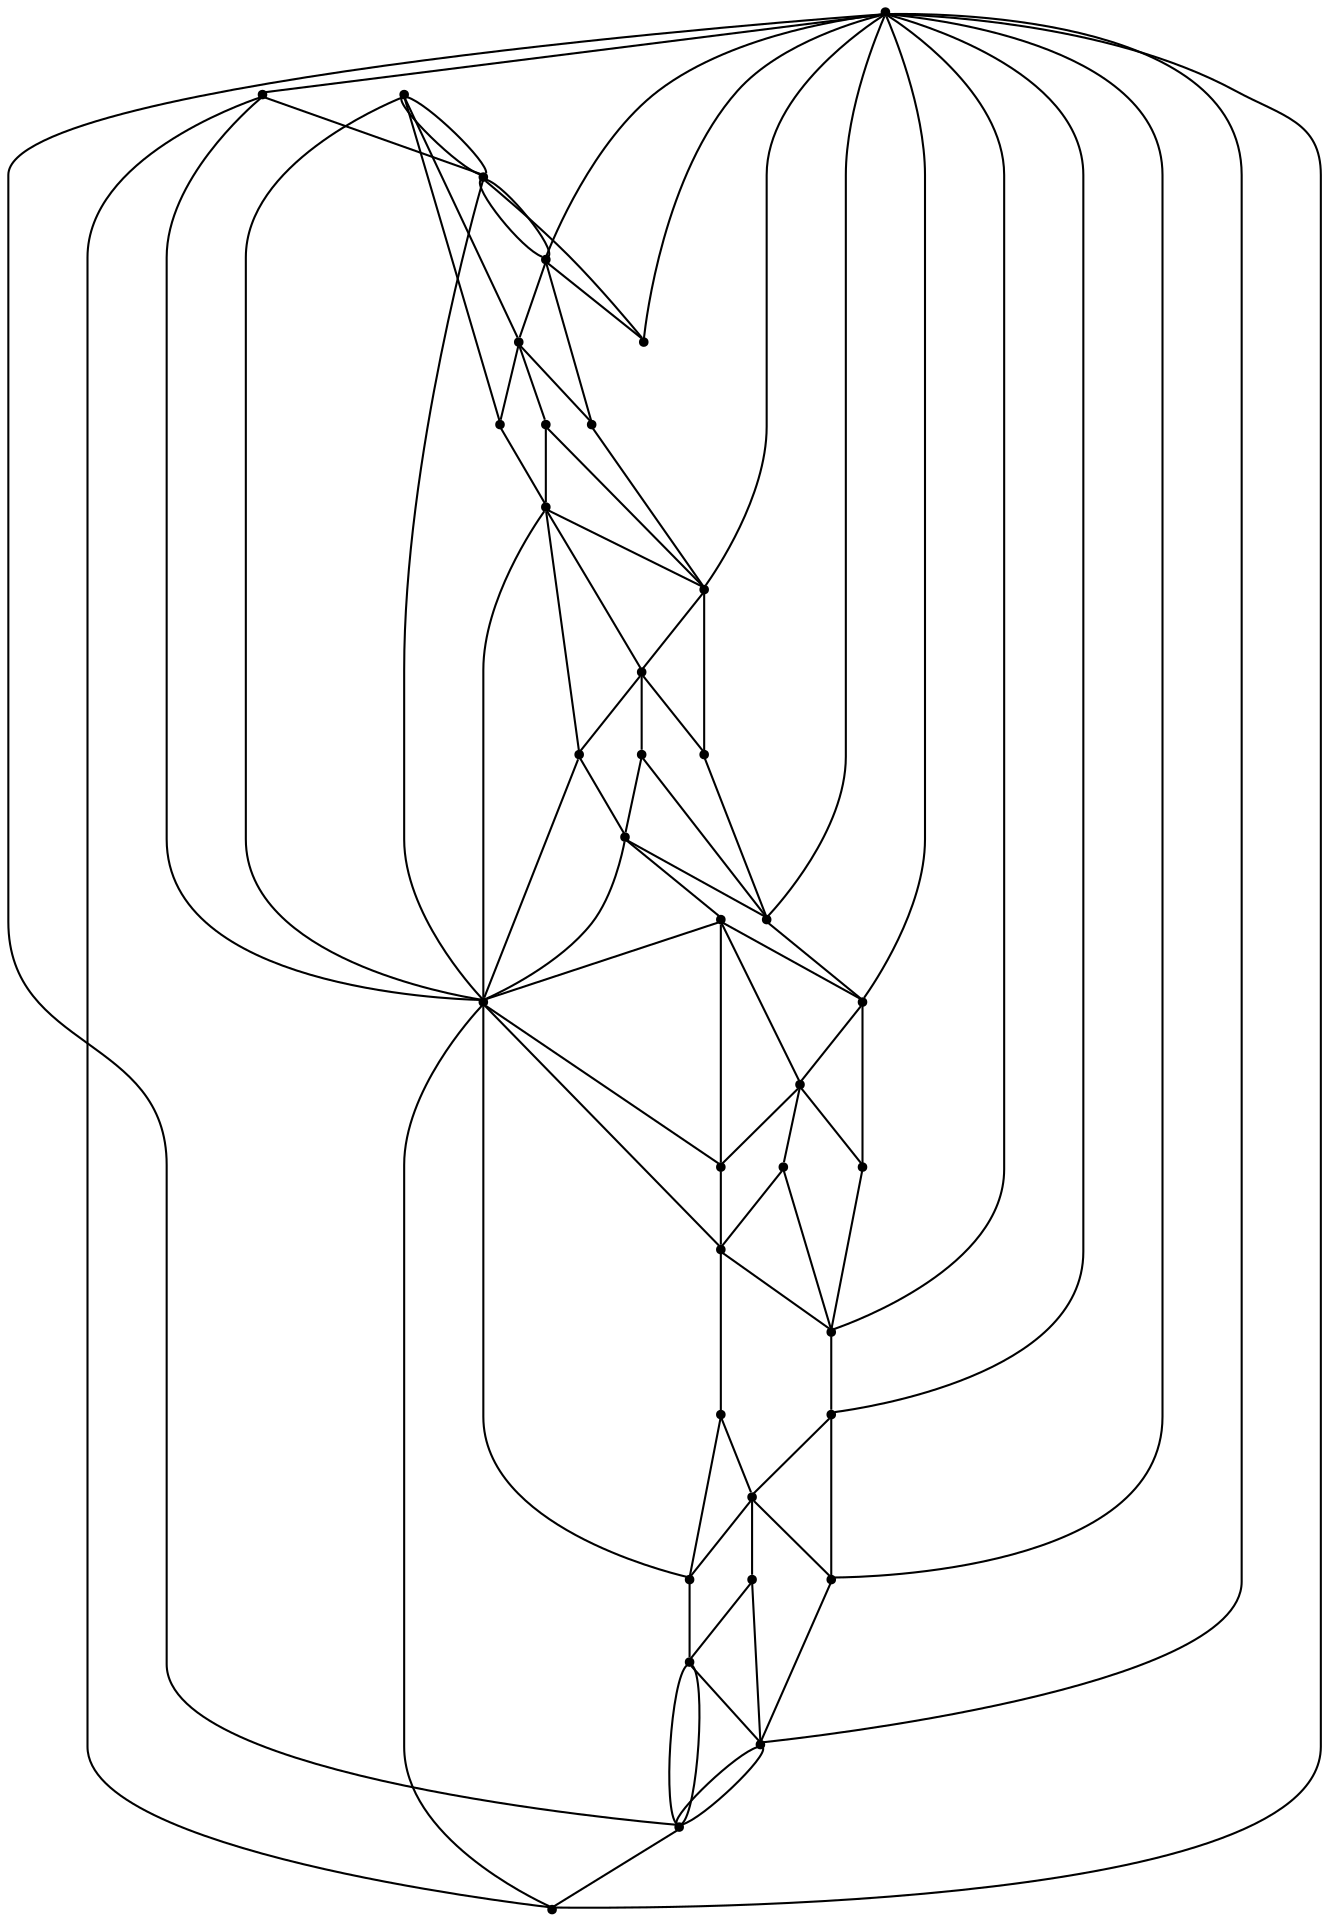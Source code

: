 graph {
  node [shape=point,comment="{\"directed\":false,\"doi\":\"10.1007/978-3-642-36763-2_19\",\"figure\":\"8\"}"]

  v0 [pos="1777.1561990254634,649.6352447871232"]
  v1 [pos="1168.2171509161367,1092.2700318337215"]
  v2 [pos="1168.2171509161367,1019.445717130165"]
  v3 [pos="684.554943514546,862.2325936700604"]
  v4 [pos="1663.5117471049489,789.408024611732"]
  v5 [pos="731.1520993306457,649.6352447871229"]
  v6 [pos="1707.2308323500154,862.2325936700604"]
  v7 [pos="1704.2911417825624,1016.5702364353806"]
  v8 [pos="1602.342718712686,935.056908373617"]
  v9 [pos="1663.5117471049489,935.056908373617"]
  v10 [pos="1601.717165997354,790.7207495888025"]
  v11 [pos="1601.7797721682132,859.2945417014223"]
  v12 [pos="1532.4172247889232,859.2945417014223"]
  v13 [pos="1465.3689425100692,789.408024611732"]
  v14 [pos="1462.4918581134752,932.1188564049789"]
  v15 [pos="1404.1997868694916,789.408024611732"]
  v16 [pos="1401.3227024728976,932.1188564049789"]
  v17 [pos="1340.0910679097756,789.408024611732"]
  v18 [pos="1343.0307584772286,862.2325936700604"]
  v19 [pos="1337.2139835131818,932.1188564049789"]
  v20 [pos="1267.2261379151894,859.2945417014223"]
  v21 [pos="1203.179897878018,795.2841285490082"]
  v22 [pos="1203.179897878018,932.1188564049789"]
  v23 [pos="1136.131615599164,932.1188564049789"]
  v24 [pos="1136.1316155991638,795.2841285490083"]
  v25 [pos="1074.9624758646255,862.2325936700604"]
  v26 [pos="1077.8395602612195,795.2841285490083"]
  v27 [pos="1074.9624758646255,929.1810587911126"]
  v28 [pos="1007.9141299616141,859.2945417014223"]
  v29 [pos="935.1116788895723,792.3460765803701"]
  v30 [pos="940.9283266053044,932.1188564049789"]
  v31 [pos="876.8196076455886,795.2841285490083"]
  v32 [pos="876.8196076455886,862.2325936700604"]
  v33 [pos="876.8196076455886,929.1810587911126"]
  v34 [pos="803.2665823889687,863.92023758071"]
  v35 [pos="731.1520993306457,792.3460765803701"]
  v36 [pos="738.0946401353236,924.8051392976964"]

  v0 -- v1 [id="-1",pos="1777.1561990254634,649.6352447871232 1795.1441480474407,723.6181454760617 1808.2620495671429,805.393967662285 1813.4866108743236,885.8446650763143 1813.9369426602389,893.7376115875949 1813.9369426602389,893.7376115875949 1813.9369426602389,893.7376115875949 1814.2621893527507,901.5055427285538 1814.2621893527507,901.5055427285538 1814.2621893527507,901.5055427285538 1815.754939333133,969.4541944008722 1815.0544373604107,1038.4571466021498 1747.5056874596282,1074.287976123063 1743.944770619545,1076.163270266581 1743.944770619545,1076.163270266581 1743.944770619545,1076.163270266581 1740.3171756625302,1077.9760567249382 1740.3171756625302,1077.9760567249382 1740.3171756625302,1077.9760567249382 1736.5644956121123,1079.6596945479325 1736.5644956121123,1079.6596945479325 1736.5644956121123,1079.6596945479325 1732.7409382503763,1081.3433323709269 1732.7409382503763,1081.3433323709269 1732.7409382503763,1081.3433323709269 1728.7296896243777,1082.9602656550264 1728.7296896243777,1082.9602656550264 1728.7296896243777,1082.9602656550264 1698.2285230744103,1094.6871652297884 1664.0371553965692,1099.2628803964249 1631.667983586009,1102.2425829589392 1624.6129552710886,1102.826009216671 1624.6129552710886,1102.826009216671 1624.6129552710886,1102.826009216671 1617.3619645514464,1103.3427309355084 1617.3619645514464,1103.3427309355084 1617.3619645514464,1103.3427309355084 1563.50640580137,1106.972500705957 1509.363265859949,1106.6182480975835 1455.4243594637087,1105.6723027013957 1423.826566937189,1104.897156534447 1423.826566937189,1104.897156534447 1423.826566937189,1104.897156534447 1338.7819372475838,1102.3300810004257 1253.532946764483,1098.121018237286 1168.2171509161367,1092.2700318337215"]
  v36 -- v3 [id="-2",pos="738.0946401353236,924.8051392976964 681.6080793233488,935.0942985250663 681.6080793233488,935.0942985250663 681.6080793233488,935.0942985250663 684.554943514546,862.2325936700604 684.554943514546,862.2325936700604 684.554943514546,862.2325936700604"]
  v36 -- v33 [id="-3",pos="738.0946401353236,924.8051392976964 876.8196076455886,929.1810587911126 876.8196076455886,929.1810587911126 876.8196076455886,929.1810587911126"]
  v30 -- v27 [id="-4",pos="940.9283266053044,932.1188564049789 1074.9624758646255,929.1810587911126 1074.9624758646255,929.1810587911126 1074.9624758646255,929.1810587911126"]
  v27 -- v23 [id="-5",pos="1074.9624758646255,929.1810587911126 1136.131615599164,932.1188564049789 1136.131615599164,932.1188564049789 1136.131615599164,932.1188564049789"]
  v23 -- v22 [id="-6",pos="1136.131615599164,932.1188564049789 1203.179897878018,932.1188564049789 1203.179897878018,932.1188564049789 1203.179897878018,932.1188564049789"]
  v22 -- v19 [id="-7",pos="1203.179897878018,932.1188564049789 1337.2139835131818,932.1188564049789 1337.2139835131818,932.1188564049789 1337.2139835131818,932.1188564049789"]
  v19 -- v16 [id="-8",pos="1337.2139835131818,932.1188564049789 1401.3227024728976,932.1188564049789 1401.3227024728976,932.1188564049789 1401.3227024728976,932.1188564049789"]
  v16 -- v14 [id="-9",pos="1401.3227024728976,932.1188564049789 1462.4918581134752,932.1188564049789 1462.4918581134752,932.1188564049789 1462.4918581134752,932.1188564049789"]
  v14 -- v8 [id="-10",pos="1462.4918581134752,932.1188564049789 1602.342718712686,935.056908373617 1602.342718712686,935.056908373617 1602.342718712686,935.056908373617"]
  v8 -- v9 [id="-11",pos="1602.342718712686,935.056908373617 1663.5117471049489,935.056908373617 1663.5117471049489,935.056908373617 1663.5117471049489,935.056908373617"]
  v9 -- v6 [id="-12",pos="1663.5117471049489,935.056908373617 1710.1454549994617,935.0942985250663 1710.1454549994617,935.0942985250663 1710.1454549994617,935.0942985250663 1707.2308323500154,862.2325936700604 1707.2308323500154,862.2325936700604 1707.2308323500154,862.2325936700604"]
  v33 -- v30 [id="-15",pos="876.8196076455886,929.1810587911126 940.9283266053044,932.1188564049789 940.9283266053044,932.1188564049789 940.9283266053044,932.1188564049789"]
  v3 -- v35 [id="-26",pos="684.554943514546,862.2325936700604 731.1520993306457,792.3460765803701 731.1520993306457,792.3460765803701 731.1520993306457,792.3460765803701"]
  v35 -- v31 [id="-27",pos="731.1520993306457,792.3460765803701 876.8196076455886,795.2841285490083 876.8196076455886,795.2841285490083 876.8196076455886,795.2841285490083"]
  v31 -- v29 [id="-28",pos="876.8196076455886,795.2841285490083 935.1116788895723,792.3460765803701 935.1116788895723,792.3460765803701 935.1116788895723,792.3460765803701"]
  v29 -- v26 [id="-29",pos="935.1116788895723,792.3460765803701 1077.8395602612195,795.2841285490083 1077.8395602612195,795.2841285490083 1077.8395602612195,795.2841285490083"]
  v26 -- v24 [id="-30",pos="1077.8395602612195,795.2841285490083 1136.1316155991638,795.2841285490083 1136.1316155991638,795.2841285490083 1136.1316155991638,795.2841285490083"]
  v24 -- v21 [id="-31",pos="1136.1316155991638,795.2841285490083 1203.179897878018,795.2841285490082 1203.179897878018,795.2841285490082 1203.179897878018,795.2841285490082"]
  v21 -- v17 [id="-32",pos="1203.179897878018,795.2841285490082 1340.0910679097756,789.408024611732 1340.0910679097756,789.408024611732 1340.0910679097756,789.408024611732"]
  v17 -- v15 [id="-33",pos="1340.0910679097756,789.408024611732 1404.1997868694916,789.408024611732 1404.1997868694916,789.408024611732 1404.1997868694916,789.408024611732"]
  v15 -- v13 [id="-34",pos="1404.1997868694916,789.408024611732 1465.3689425100692,789.408024611732 1465.3689425100692,789.408024611732 1465.3689425100692,789.408024611732"]
  v13 -- v10 [id="-35",pos="1465.3689425100692,789.408024611732 1601.717165997354,790.7207495888025 1601.717165997354,790.7207495888025 1601.717165997354,790.7207495888025"]
  v10 -- v4 [id="-36",pos="1601.717165997354,790.7207495888025 1663.5117471049489,789.408024611732 1663.5117471049489,789.408024611732 1663.5117471049489,789.408024611732"]
  v4 -- v6 [id="-37",pos="1663.5117471049489,789.408024611732 1710.1454549994617,789.4245576718967 1710.1454549994617,789.4245576718967 1710.1454549994617,789.4245576718967 1707.2308323500154,862.2325936700604 1707.2308323500154,862.2325936700604 1707.2308323500154,862.2325936700604"]
  v35 -- v3 [id="-38",pos="731.1520993306457,792.3460765803701 681.6080793233488,789.4245576718967 681.6080793233488,789.4245576718967 681.6080793233488,789.4245576718967 684.554943514546,862.2325936700604 684.554943514546,862.2325936700604 684.554943514546,862.2325936700604"]
  v36 -- v2 [id="-64",pos="738.0946401353236,924.8051392976964 1168.2171509161367,1019.445717130165 1168.2171509161367,1019.445717130165 1168.2171509161367,1019.445717130165"]
  v35 -- v0 [id="-65",pos="731.1520993306457,792.3460765803701 1777.1561990254634,649.6352447871232 1777.1561990254634,649.6352447871232 1777.1561990254634,649.6352447871232"]
  v35 -- v5 [id="-66",pos="731.1520993306457,792.3460765803701 731.1520993306457,649.6352447871229 731.1520993306457,649.6352447871229 731.1520993306457,649.6352447871229"]
  v5 -- v3 [id="-67",pos="731.1520993306457,649.6352447871229 684.554943514546,862.2325936700604 684.554943514546,862.2325936700604 684.554943514546,862.2325936700604"]
  v36 -- v34 [id="-68",pos="738.0946401353236,924.8051392976964 803.2665823889687,863.92023758071 803.2665823889687,863.92023758071 803.2665823889687,863.92023758071"]
  v34 -- v31 [id="-69",pos="803.2665823889687,863.92023758071 876.8196076455886,795.2841285490083 876.8196076455886,795.2841285490083 876.8196076455886,795.2841285490083"]
  v36 -- v3 [id="-70",pos="738.0946401353236,924.8051392976964 684.554943514546,862.2325936700604 684.554943514546,862.2325936700604 684.554943514546,862.2325936700604"]
  v35 -- v34 [id="-71",pos="731.1520993306457,792.3460765803701 803.2665823889687,863.92023758071 803.2665823889687,863.92023758071 803.2665823889687,863.92023758071"]
  v34 -- v33 [id="-72",pos="803.2665823889687,863.92023758071 876.8196076455886,929.1810587911126 876.8196076455886,929.1810587911126 876.8196076455886,929.1810587911126"]
  v34 -- v32 [id="-74",pos="803.2665823889687,863.92023758071 876.8196076455886,862.2325936700604 876.8196076455886,862.2325936700604 876.8196076455886,862.2325936700604"]
  v1 -- v3 [id="-76",pos="1168.2171509161367,1092.2700318337215 1119.953264861307,1091.978350499202 1072.2272574329434,1091.0324051030143 1024.517792285498,1089.6904929158839 1016.099234653828,1089.4321320564654 1016.099234653828,1089.4321320564654 1016.099234653828,1089.4321320564654 1007.684876216545,1089.1070666581518 1007.684876216545,1089.1070666581518 1007.684876216545,1089.1070666581518 944.747796114929,1086.4274391376252 876.740443287772,1084.989762378926 814.9250570807149,1072.412681979545 810.9096728844868,1071.5041903234992 810.9096728844868,1071.5041903234992 810.9096728844868,1071.5041903234992 806.9609668051899,1070.5331909822928 806.9609668051899,1070.5331909822928 806.9609668051899,1070.5331909822928 803.1415450136832,1069.5621916410864 803.1415450136832,1069.5621916410864 803.1415450136832,1069.5621916410864 799.451407509967,1068.5286846147192 799.451407509967,1068.5286846147192 799.451407509967,1068.5286846147192 758.2508209105168,1056.3892216001568 731.5900084998332,1039.1947118515704 713.9189077815938,998.5755901635197 711.9758260152962,994.0456588558008 711.9758260152962,994.0456588558008 711.9758260152962,994.0456588558008 710.0994859900873,989.3865789127191 710.0994859900873,989.3865789127191 710.0994859900873,989.3865789127191 695.3263383920615,949.8676052012377 687.3956507991595,904.7268823242433 684.554943514546,862.2325936700604"]
  v30 -- v28 [id="-77",pos="940.9283266053044,932.1188564049789 1007.9141299616141,859.2945417014223 1007.9141299616141,859.2945417014223 1007.9141299616141,859.2945417014223"]
  v30 -- v2 [id="-78",pos="940.9283266053044,932.1188564049789 1168.2171509161367,1019.445717130165 1168.2171509161367,1019.445717130165 1168.2171509161367,1019.445717130165"]
  v29 -- v0 [id="-79",pos="935.1116788895723,792.3460765803701 1777.1561990254634,649.6352447871232 1777.1561990254634,649.6352447871232 1777.1561990254634,649.6352447871232"]
  v29 -- v28 [id="-80",pos="935.1116788895723,792.3460765803701 1007.9141299616141,859.2945417014223 1007.9141299616141,859.2945417014223 1007.9141299616141,859.2945417014223"]
  v28 -- v27 [id="-81",pos="1007.9141299616141,859.2945417014223 1074.9624758646255,929.1810587911126 1074.9624758646255,929.1810587911126 1074.9624758646255,929.1810587911126"]
  v30 -- v29 [id="-84",pos="940.9283266053044,932.1188564049789 935.1116788895723,792.3460765803701 935.1116788895723,792.3460765803701 935.1116788895723,792.3460765803701"]
  v28 -- v25 [id="-87",pos="1007.9141299616141,859.2945417014223 1074.9624758646255,862.2325936700604 1074.9624758646255,862.2325936700604 1074.9624758646255,862.2325936700604"]
  v27 -- v2 [id="-90",pos="1074.9624758646255,929.1810587911126 1168.2171509161367,1019.445717130165 1168.2171509161367,1019.445717130165 1168.2171509161367,1019.445717130165"]
  v24 -- v0 [id="-92",pos="1136.1316155991638,795.2841285490083 1777.1561990254634,649.6352447871232 1777.1561990254634,649.6352447871232 1777.1561990254634,649.6352447871232"]
  v25 -- v23 [id="-94",pos="1074.9624758646255,862.2325936700604 1136.131615599164,932.1188564049789 1136.131615599164,932.1188564049789 1136.131615599164,932.1188564049789"]
  v25 -- v24 [id="-96",pos="1074.9624758646255,862.2325936700604 1136.1316155991638,795.2841285490083 1136.1316155991638,795.2841285490083 1136.1316155991638,795.2841285490083"]
  v23 -- v2 [id="-97",pos="1136.131615599164,932.1188564049789 1168.2171509161367,1019.445717130165 1168.2171509161367,1019.445717130165 1168.2171509161367,1019.445717130165"]
  v21 -- v0 [id="-99",pos="1203.179897878018,795.2841285490082 1777.1561990254634,649.6352447871232 1777.1561990254634,649.6352447871232 1777.1561990254634,649.6352447871232"]
  v23 -- v24 [id="-100",pos="1136.131615599164,932.1188564049789 1136.1316155991638,795.2841285490083 1136.1316155991638,795.2841285490083 1136.1316155991638,795.2841285490083"]
  v2 -- v16 [id="-103",pos="1168.2171509161367,1019.445717130165 1401.3227024728976,932.1188564049789 1401.3227024728976,932.1188564049789 1401.3227024728976,932.1188564049789"]
  v2 -- v19 [id="-105",pos="1168.2171509161367,1019.445717130165 1337.2139835131818,932.1188564049789 1337.2139835131818,932.1188564049789 1337.2139835131818,932.1188564049789"]
  v1 -- v7 [id="-109",pos="1168.2171509161367,1092.2700318337215 1704.2911417825624,1016.5702364353806 1704.2911417825624,1016.5702364353806 1704.2911417825624,1016.5702364353806"]
  v2 -- v7 [id="-110",pos="1168.2171509161367,1019.445717130165 1704.2911417825624,1016.5702364353806 1704.2911417825624,1016.5702364353806 1704.2911417825624,1016.5702364353806"]
  v2 -- v1 [id="-111",pos="1168.2171509161367,1019.445717130165 1168.2171509161367,1092.2700318337215 1168.2171509161367,1092.2700318337215 1168.2171509161367,1092.2700318337215"]
  v22 -- v21 [id="-113",pos="1203.179897878018,932.1188564049789 1203.179897878018,795.2841285490082 1203.179897878018,795.2841285490082 1203.179897878018,795.2841285490082"]
  v22 -- v20 [id="-118",pos="1203.179897878018,932.1188564049789 1267.2261379151894,859.2945417014223 1267.2261379151894,859.2945417014223 1267.2261379151894,859.2945417014223"]
  v20 -- v17 [id="-119",pos="1267.2261379151894,859.2945417014223 1340.0910679097756,789.408024611732 1340.0910679097756,789.408024611732 1340.0910679097756,789.408024611732"]
  v22 -- v2 [id="-120",pos="1203.179897878018,932.1188564049789 1168.2171509161367,1019.445717130165 1168.2171509161367,1019.445717130165 1168.2171509161367,1019.445717130165"]
  v21 -- v20 [id="-122",pos="1203.179897878018,795.2841285490082 1267.2261379151894,859.2945417014223 1267.2261379151894,859.2945417014223 1267.2261379151894,859.2945417014223"]
  v20 -- v19 [id="-123",pos="1267.2261379151894,859.2945417014223 1337.2139835131818,932.1188564049789 1337.2139835131818,932.1188564049789 1337.2139835131818,932.1188564049789"]
  v20 -- v18 [id="-124",pos="1267.2261379151894,859.2945417014223 1343.0307584772286,862.2325936700604 1343.0307584772286,862.2325936700604 1343.0307584772286,862.2325936700604"]
  v15 -- v0 [id="-126",pos="1404.1997868694916,789.408024611732 1777.1561990254634,649.6352447871232 1777.1561990254634,649.6352447871232 1777.1561990254634,649.6352447871232"]
  v18 -- v15 [id="-128",pos="1343.0307584772286,862.2325936700604 1404.1997868694916,789.408024611732 1404.1997868694916,789.408024611732 1404.1997868694916,789.408024611732"]
  v18 -- v16 [id="-129",pos="1343.0307584772286,862.2325936700604 1401.3227024728976,932.1188564049789 1401.3227024728976,932.1188564049789 1401.3227024728976,932.1188564049789"]
  v16 -- v15 [id="-131",pos="1401.3227024728976,932.1188564049789 1404.1997868694916,789.408024611732 1404.1997868694916,789.408024611732 1404.1997868694916,789.408024611732"]
  v14 -- v12 [id="-135",pos="1462.4918581134752,932.1188564049789 1532.4172247889232,859.2945417014223 1532.4172247889232,859.2945417014223 1532.4172247889232,859.2945417014223"]
  v12 -- v10 [id="-136",pos="1532.4172247889232,859.2945417014223 1601.717165997354,790.7207495888025 1601.717165997354,790.7207495888025 1601.717165997354,790.7207495888025"]
  v13 -- v12 [id="-137",pos="1465.3689425100692,789.408024611732 1532.4172247889232,859.2945417014223 1532.4172247889232,859.2945417014223 1532.4172247889232,859.2945417014223"]
  v12 -- v8 [id="-138",pos="1532.4172247889232,859.2945417014223 1602.342718712686,935.056908373617 1602.342718712686,935.056908373617 1602.342718712686,935.056908373617"]
  v13 -- v0 [id="-139",pos="1465.3689425100692,789.408024611732 1777.1561990254634,649.6352447871232 1777.1561990254634,649.6352447871232 1777.1561990254634,649.6352447871232"]
  v12 -- v11 [id="-140",pos="1532.4172247889232,859.2945417014223 1601.7797721682132,859.2945417014223 1601.7797721682132,859.2945417014223 1601.7797721682132,859.2945417014223"]
  v8 -- v2 [id="-141",pos="1602.342718712686,935.056908373617 1168.2171509161367,1019.445717130165 1168.2171509161367,1019.445717130165 1168.2171509161367,1019.445717130165"]
  v11 -- v4 [id="-143",pos="1601.7797721682132,859.2945417014223 1663.5117471049489,789.408024611732 1663.5117471049489,789.408024611732 1663.5117471049489,789.408024611732"]
  v11 -- v9 [id="-144",pos="1601.7797721682132,859.2945417014223 1663.5117471049489,935.056908373617 1663.5117471049489,935.056908373617 1663.5117471049489,935.056908373617"]
  v10 -- v0 [id="-146",pos="1601.717165997354,790.7207495888025 1777.1561990254634,649.6352447871232 1777.1561990254634,649.6352447871232 1777.1561990254634,649.6352447871232"]
  v9 -- v4 [id="-149",pos="1663.5117471049489,935.056908373617 1663.5117471049489,789.408024611732 1663.5117471049489,789.408024611732 1663.5117471049489,789.408024611732"]
  v7 -- v0 [id="-152",pos="1704.2911417825624,1016.5702364353806 1777.1561990254634,649.6352447871232 1777.1561990254634,649.6352447871232 1777.1561990254634,649.6352447871232"]
  v9 -- v6 [id="-153",pos="1663.5117471049489,935.056908373617 1707.2308323500154,862.2325936700604 1707.2308323500154,862.2325936700604 1707.2308323500154,862.2325936700604"]
  v6 -- v4 [id="-159",pos="1707.2308323500154,862.2325936700604 1663.5117471049489,789.408024611732 1663.5117471049489,789.408024611732 1663.5117471049489,789.408024611732"]
  v6 -- v0 [id="-160",pos="1707.2308323500154,862.2325936700604 1777.1561990254634,649.6352447871232 1777.1561990254634,649.6352447871232 1777.1561990254634,649.6352447871232"]
  v6 -- v7 [id="-161",pos="1707.2308323500154,862.2325936700604 1704.2911417825624,1016.5702364353806 1704.2911417825624,1016.5702364353806 1704.2911417825624,1016.5702364353806"]
  v0 -- v5 [id="-167",pos="1777.1561990254634,649.6352447871232 731.1520993306457,649.6352447871229 731.1520993306457,649.6352447871229 731.1520993306457,649.6352447871229"]
  v0 -- v4 [id="-169",pos="1777.1561990254634,649.6352447871232 1663.5117471049489,789.408024611732 1663.5117471049489,789.408024611732 1663.5117471049489,789.408024611732"]
  v3 -- v2 [id="-174",pos="684.554943514546,862.2325936700604 712.067572050234,943.6749567505019 731.8568482158728,1001.0884881311554 826.9045315524681,1014.2364678157592 830.8532376317651,1014.8824017586521 830.8532376317651,1014.8824017586521 830.8532376317651,1014.8824017586521 834.9352999449244,1015.4658280163842 834.9352999449244,1015.4658280163842 834.9352999449244,1015.4658280163842 945.4274929881889,1027.692852661126 1057.0495874423139,1022.9004272289473 1168.2171509161367,1019.445717130165"]
  v32 -- v29 [id="-176",pos="876.8196076455886,862.2325936700604 935.1116788895723,792.3460765803701 935.1116788895723,792.3460765803701 935.1116788895723,792.3460765803701"]
  v32 -- v30 [id="-179",pos="876.8196076455886,862.2325936700604 940.9283266053044,932.1188564049789 940.9283266053044,932.1188564049789 940.9283266053044,932.1188564049789"]
  v28 -- v26 [id="-180",pos="1007.9141299616141,859.2945417014223 1077.8395602612195,795.2841285490083 1077.8395602612195,795.2841285490083 1077.8395602612195,795.2841285490083"]
}